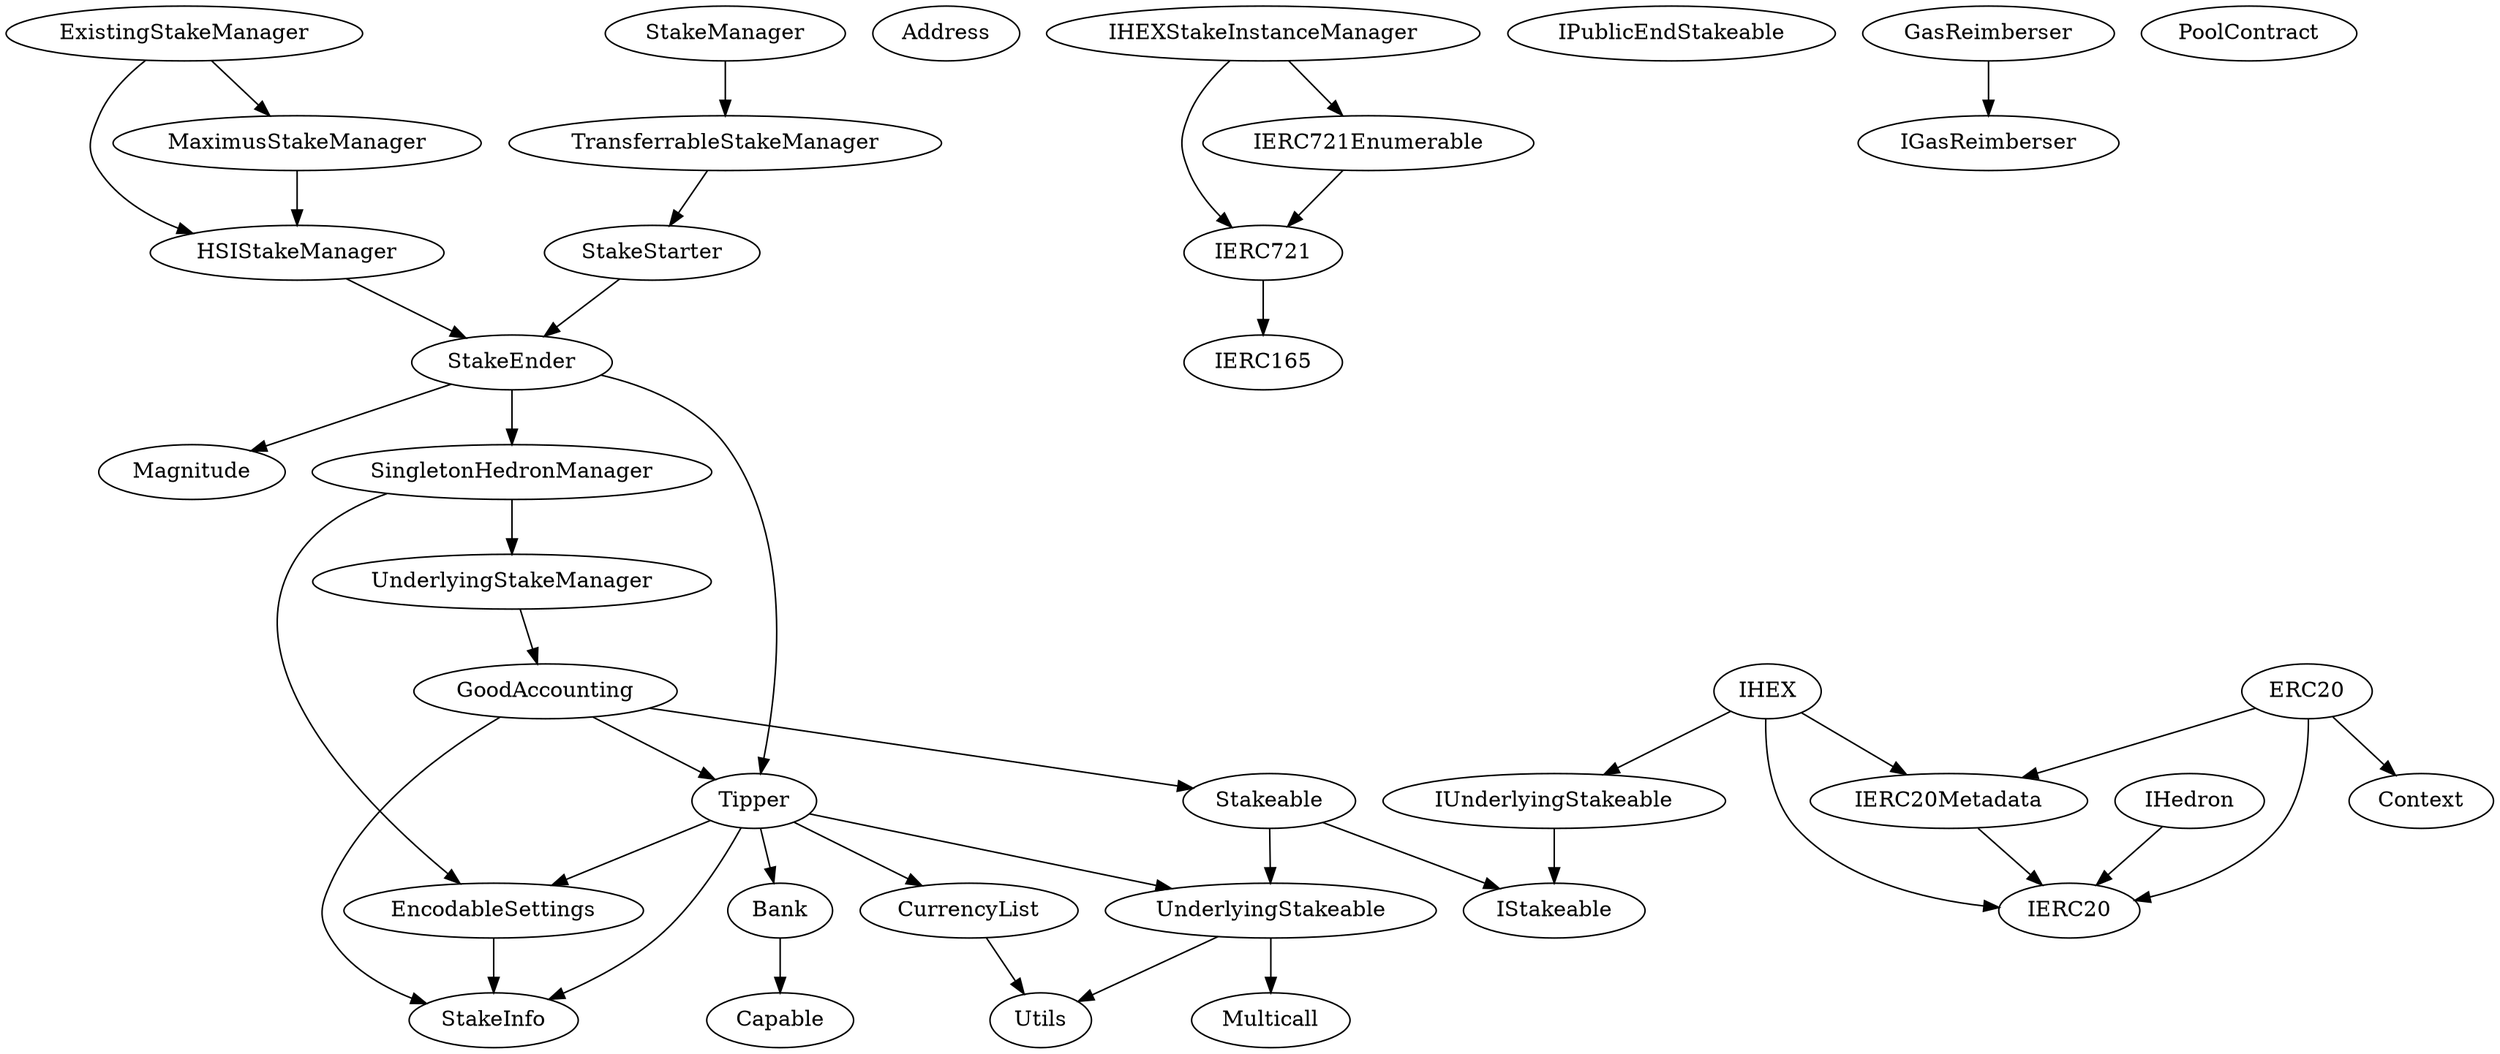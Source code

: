 digraph G {
  graph [ ratio = "auto", page = "40" ];
  "ExistingStakeManager";
  "HSIStakeManager";
  "MaximusStakeManager";
  "StakeManager";
  "TransferrableStakeManager";
  "StakeStarter";
  "StakeEnder";
  "Magnitude";
  "Tipper";
  "SingletonHedronManager";
  "Bank";
  "UnderlyingStakeable";
  "CurrencyList";
  "StakeInfo";
  "EncodableSettings";
  "Multicall";
  "Utils";
  "IERC20";
  "IStakeable";
  "IHedron";
  "IHEX";
  "IERC20Metadata";
  "IUnderlyingStakeable";
  "Capable";
  "Address";
  "ERC20";
  "Context";
  "Stakeable";
  "UnderlyingStakeManager";
  "GoodAccounting";
  "IERC721";
  "IERC165";
  "IHEXStakeInstanceManager";
  "IERC721Enumerable";
  "IPublicEndStakeable";
  "IGasReimberser";
  "PoolContract";
  "GasReimberser";
  "ExistingStakeManager" -> "HSIStakeManager";
  "ExistingStakeManager" -> "MaximusStakeManager";
  "StakeManager" -> "TransferrableStakeManager";
  "TransferrableStakeManager" -> "StakeStarter";
  "StakeStarter" -> "StakeEnder";
  "StakeEnder" -> "Magnitude";
  "StakeEnder" -> "Tipper";
  "StakeEnder" -> "SingletonHedronManager";
  "Tipper" -> "Bank";
  "Tipper" -> "UnderlyingStakeable";
  "Tipper" -> "CurrencyList";
  "Tipper" -> "StakeInfo";
  "Tipper" -> "EncodableSettings";
  "UnderlyingStakeable" -> "Multicall";
  "UnderlyingStakeable" -> "Utils";
  "IHedron" -> "IERC20";
  "IHEX" -> "IERC20";
  "IHEX" -> "IERC20Metadata";
  "IHEX" -> "IUnderlyingStakeable";
  "IERC20Metadata" -> "IERC20";
  "IUnderlyingStakeable" -> "IStakeable";
  "Bank" -> "Capable";
  "ERC20" -> "Context";
  "ERC20" -> "IERC20";
  "ERC20" -> "IERC20Metadata";
  "CurrencyList" -> "Utils";
  "Stakeable" -> "IStakeable";
  "Stakeable" -> "UnderlyingStakeable";
  "EncodableSettings" -> "StakeInfo";
  "SingletonHedronManager" -> "EncodableSettings";
  "SingletonHedronManager" -> "UnderlyingStakeManager";
  "UnderlyingStakeManager" -> "GoodAccounting";
  "GoodAccounting" -> "Stakeable";
  "GoodAccounting" -> "StakeInfo";
  "GoodAccounting" -> "Tipper";
  "HSIStakeManager" -> "StakeEnder";
  "IERC721" -> "IERC165";
  "IHEXStakeInstanceManager" -> "IERC721";
  "IHEXStakeInstanceManager" -> "IERC721Enumerable";
  "IERC721Enumerable" -> "IERC721";
  "MaximusStakeManager" -> "HSIStakeManager";
  "GasReimberser" -> "IGasReimberser";
}
